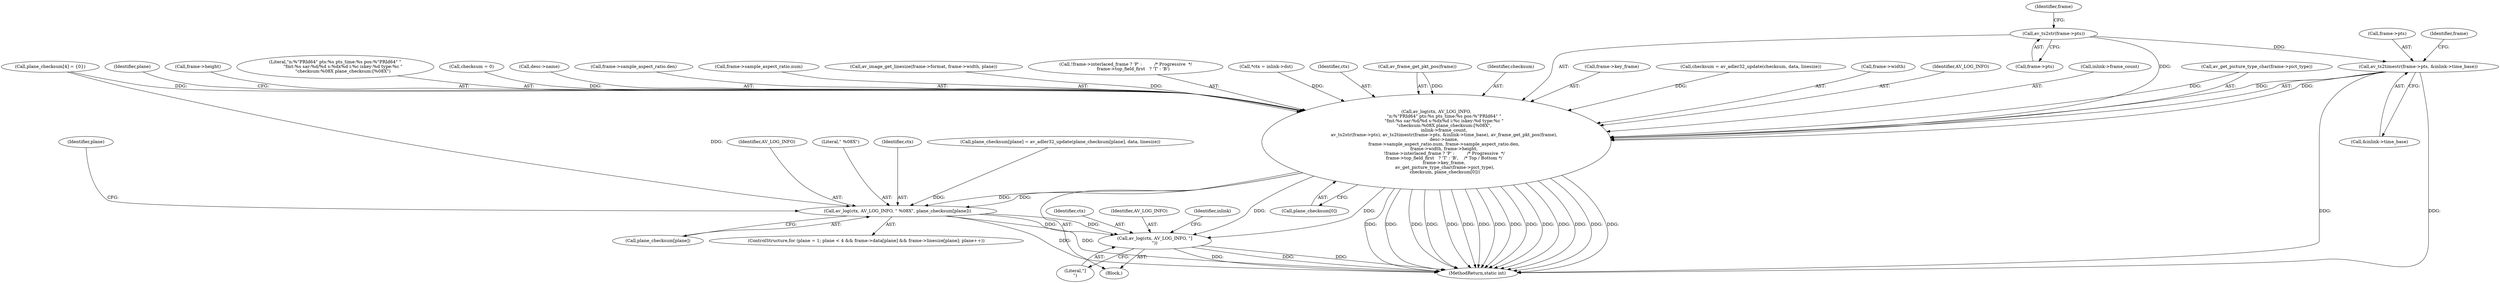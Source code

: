 digraph "0_FFmpeg_e43a0a232dbf6d3c161823c2e07c52e76227a1bc_9@pointer" {
"1000244" [label="(Call,av_ts2timestr(frame->pts, &inlink->time_base))"];
"1000240" [label="(Call,av_ts2str(frame->pts))"];
"1000233" [label="(Call,av_log(ctx, AV_LOG_INFO,\n           \"n:%\"PRId64\" pts:%s pts_time:%s pos:%\"PRId64\" \"\n           \"fmt:%s sar:%d/%d s:%dx%d i:%c iskey:%d type:%c \"\n           \"checksum:%08X plane_checksum:[%08X\",\n           inlink->frame_count,\n           av_ts2str(frame->pts), av_ts2timestr(frame->pts, &inlink->time_base), av_frame_get_pkt_pos(frame),\n           desc->name,\n           frame->sample_aspect_ratio.num, frame->sample_aspect_ratio.den,\n           frame->width, frame->height,\n           !frame->interlaced_frame ? 'P' :         /* Progressive  */\n           frame->top_field_first   ? 'T' : 'B',    /* Top / Bottom */\n           frame->key_frame,\n            av_get_picture_type_char(frame->pict_type),\n            checksum, plane_checksum[0]))"];
"1000317" [label="(Call,av_log(ctx, AV_LOG_INFO, \" %08X\", plane_checksum[plane]))"];
"1000324" [label="(Call,av_log(ctx, AV_LOG_INFO, \"]\n\"))"];
"1000285" [label="(Call,frame->key_frame)"];
"1000324" [label="(Call,av_log(ctx, AV_LOG_INFO, \"]\n\"))"];
"1000326" [label="(Identifier,AV_LOG_INFO)"];
"1000220" [label="(Call,checksum = av_adler32_update(checksum, data, linesize))"];
"1000244" [label="(Call,av_ts2timestr(frame->pts, &inlink->time_base))"];
"1000267" [label="(Call,frame->width)"];
"1000235" [label="(Identifier,AV_LOG_INFO)"];
"1000237" [label="(Call,inlink->frame_count)"];
"1000288" [label="(Call,av_get_picture_type_char(frame->pict_type))"];
"1000327" [label="(Literal,\"]\n\")"];
"1000298" [label="(Identifier,plane)"];
"1000120" [label="(Call,plane_checksum[4] = {0})"];
"1000333" [label="(Identifier,inlink)"];
"1000325" [label="(Identifier,ctx)"];
"1000270" [label="(Call,frame->height)"];
"1000253" [label="(Identifier,frame)"];
"1000240" [label="(Call,av_ts2str(frame->pts))"];
"1000293" [label="(Call,plane_checksum[0])"];
"1000236" [label="(Literal,\"n:%\"PRId64\" pts:%s pts_time:%s pos:%\"PRId64\" \"\n           \"fmt:%s sar:%d/%d s:%dx%d i:%c iskey:%d type:%c \"\n           \"checksum:%08X plane_checksum:[%08X\")"];
"1000319" [label="(Identifier,AV_LOG_INFO)"];
"1000123" [label="(Call,checksum = 0)"];
"1000254" [label="(Call,desc->name)"];
"1000262" [label="(Call,frame->sample_aspect_ratio.den)"];
"1000320" [label="(Literal,\" %08X\")"];
"1000257" [label="(Call,frame->sample_aspect_ratio.num)"];
"1000318" [label="(Identifier,ctx)"];
"1000241" [label="(Call,frame->pts)"];
"1000159" [label="(Call,av_image_get_linesize(frame->format, frame->width, plane))"];
"1000246" [label="(Identifier,frame)"];
"1000210" [label="(Call,plane_checksum[plane] = av_adler32_update(plane_checksum[plane], data, linesize))"];
"1000273" [label="(Call,!frame->interlaced_frame ? 'P' :         /* Progressive  */\n           frame->top_field_first   ? 'T' : 'B')"];
"1000317" [label="(Call,av_log(ctx, AV_LOG_INFO, \" %08X\", plane_checksum[plane]))"];
"1000107" [label="(Call,*ctx = inlink->dst)"];
"1000321" [label="(Call,plane_checksum[plane])"];
"1000245" [label="(Call,frame->pts)"];
"1000233" [label="(Call,av_log(ctx, AV_LOG_INFO,\n           \"n:%\"PRId64\" pts:%s pts_time:%s pos:%\"PRId64\" \"\n           \"fmt:%s sar:%d/%d s:%dx%d i:%c iskey:%d type:%c \"\n           \"checksum:%08X plane_checksum:[%08X\",\n           inlink->frame_count,\n           av_ts2str(frame->pts), av_ts2timestr(frame->pts, &inlink->time_base), av_frame_get_pkt_pos(frame),\n           desc->name,\n           frame->sample_aspect_ratio.num, frame->sample_aspect_ratio.den,\n           frame->width, frame->height,\n           !frame->interlaced_frame ? 'P' :         /* Progressive  */\n           frame->top_field_first   ? 'T' : 'B',    /* Top / Bottom */\n           frame->key_frame,\n            av_get_picture_type_char(frame->pict_type),\n            checksum, plane_checksum[0]))"];
"1000234" [label="(Identifier,ctx)"];
"1000252" [label="(Call,av_frame_get_pkt_pos(frame))"];
"1000296" [label="(ControlStructure,for (plane = 1; plane < 4 && frame->data[plane] && frame->linesize[plane]; plane++))"];
"1000316" [label="(Identifier,plane)"];
"1000248" [label="(Call,&inlink->time_base)"];
"1000338" [label="(MethodReturn,static int)"];
"1000105" [label="(Block,)"];
"1000292" [label="(Identifier,checksum)"];
"1000244" -> "1000233"  [label="AST: "];
"1000244" -> "1000248"  [label="CFG: "];
"1000245" -> "1000244"  [label="AST: "];
"1000248" -> "1000244"  [label="AST: "];
"1000253" -> "1000244"  [label="CFG: "];
"1000244" -> "1000338"  [label="DDG: "];
"1000244" -> "1000338"  [label="DDG: "];
"1000244" -> "1000233"  [label="DDG: "];
"1000244" -> "1000233"  [label="DDG: "];
"1000240" -> "1000244"  [label="DDG: "];
"1000240" -> "1000233"  [label="AST: "];
"1000240" -> "1000241"  [label="CFG: "];
"1000241" -> "1000240"  [label="AST: "];
"1000246" -> "1000240"  [label="CFG: "];
"1000240" -> "1000233"  [label="DDG: "];
"1000233" -> "1000105"  [label="AST: "];
"1000233" -> "1000293"  [label="CFG: "];
"1000234" -> "1000233"  [label="AST: "];
"1000235" -> "1000233"  [label="AST: "];
"1000236" -> "1000233"  [label="AST: "];
"1000237" -> "1000233"  [label="AST: "];
"1000252" -> "1000233"  [label="AST: "];
"1000254" -> "1000233"  [label="AST: "];
"1000257" -> "1000233"  [label="AST: "];
"1000262" -> "1000233"  [label="AST: "];
"1000267" -> "1000233"  [label="AST: "];
"1000270" -> "1000233"  [label="AST: "];
"1000273" -> "1000233"  [label="AST: "];
"1000285" -> "1000233"  [label="AST: "];
"1000288" -> "1000233"  [label="AST: "];
"1000292" -> "1000233"  [label="AST: "];
"1000293" -> "1000233"  [label="AST: "];
"1000298" -> "1000233"  [label="CFG: "];
"1000233" -> "1000338"  [label="DDG: "];
"1000233" -> "1000338"  [label="DDG: "];
"1000233" -> "1000338"  [label="DDG: "];
"1000233" -> "1000338"  [label="DDG: "];
"1000233" -> "1000338"  [label="DDG: "];
"1000233" -> "1000338"  [label="DDG: "];
"1000233" -> "1000338"  [label="DDG: "];
"1000233" -> "1000338"  [label="DDG: "];
"1000233" -> "1000338"  [label="DDG: "];
"1000233" -> "1000338"  [label="DDG: "];
"1000233" -> "1000338"  [label="DDG: "];
"1000233" -> "1000338"  [label="DDG: "];
"1000233" -> "1000338"  [label="DDG: "];
"1000233" -> "1000338"  [label="DDG: "];
"1000233" -> "1000338"  [label="DDG: "];
"1000107" -> "1000233"  [label="DDG: "];
"1000252" -> "1000233"  [label="DDG: "];
"1000159" -> "1000233"  [label="DDG: "];
"1000288" -> "1000233"  [label="DDG: "];
"1000220" -> "1000233"  [label="DDG: "];
"1000123" -> "1000233"  [label="DDG: "];
"1000120" -> "1000233"  [label="DDG: "];
"1000233" -> "1000317"  [label="DDG: "];
"1000233" -> "1000317"  [label="DDG: "];
"1000233" -> "1000324"  [label="DDG: "];
"1000233" -> "1000324"  [label="DDG: "];
"1000317" -> "1000296"  [label="AST: "];
"1000317" -> "1000321"  [label="CFG: "];
"1000318" -> "1000317"  [label="AST: "];
"1000319" -> "1000317"  [label="AST: "];
"1000320" -> "1000317"  [label="AST: "];
"1000321" -> "1000317"  [label="AST: "];
"1000316" -> "1000317"  [label="CFG: "];
"1000317" -> "1000338"  [label="DDG: "];
"1000317" -> "1000338"  [label="DDG: "];
"1000120" -> "1000317"  [label="DDG: "];
"1000210" -> "1000317"  [label="DDG: "];
"1000317" -> "1000324"  [label="DDG: "];
"1000317" -> "1000324"  [label="DDG: "];
"1000324" -> "1000105"  [label="AST: "];
"1000324" -> "1000327"  [label="CFG: "];
"1000325" -> "1000324"  [label="AST: "];
"1000326" -> "1000324"  [label="AST: "];
"1000327" -> "1000324"  [label="AST: "];
"1000333" -> "1000324"  [label="CFG: "];
"1000324" -> "1000338"  [label="DDG: "];
"1000324" -> "1000338"  [label="DDG: "];
"1000324" -> "1000338"  [label="DDG: "];
}
